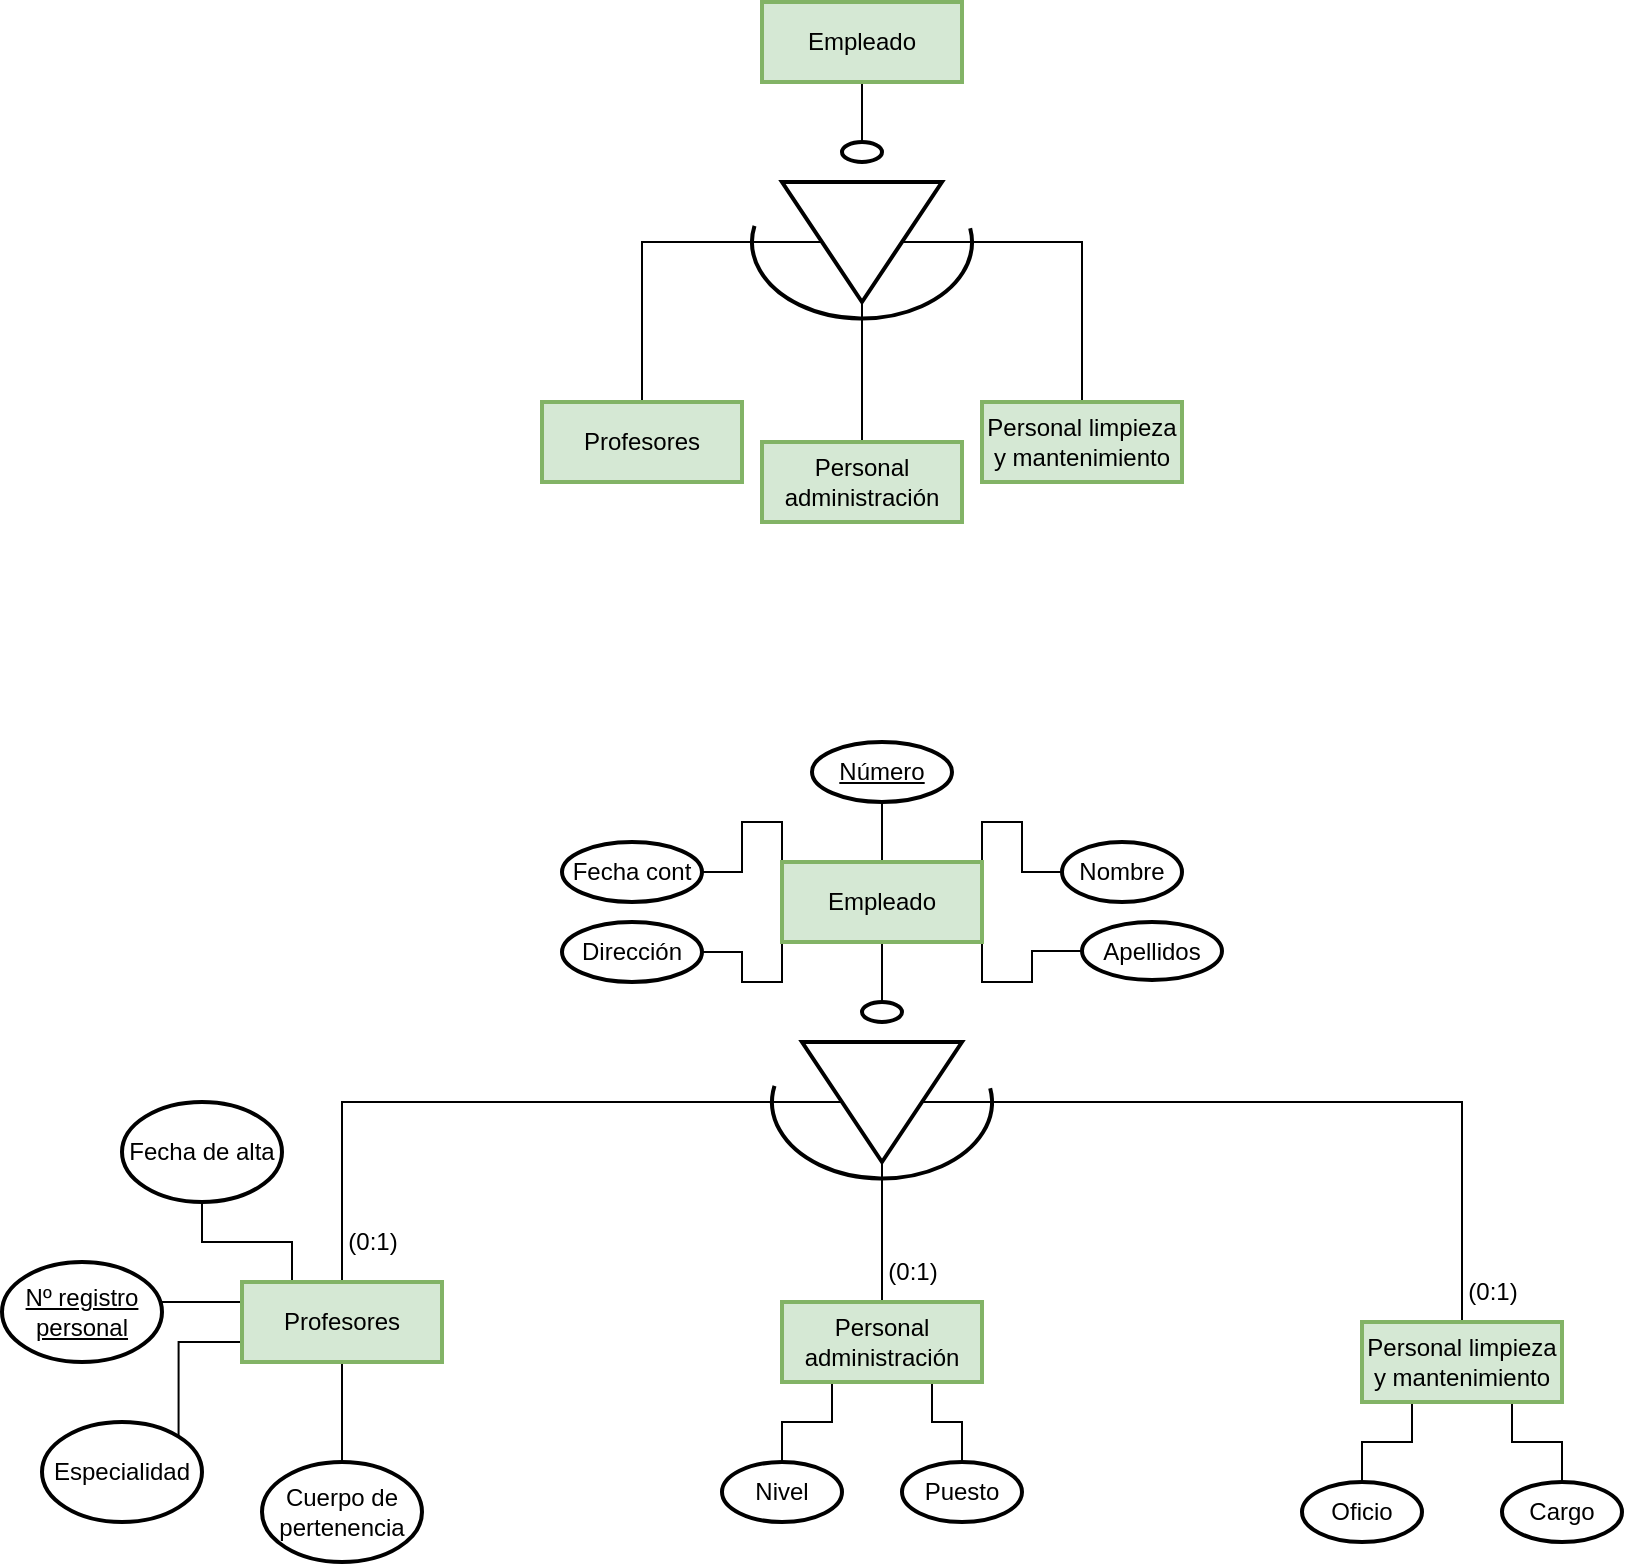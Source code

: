<mxfile version="20.5.1" type="github">
  <diagram id="DB_VBzFDfnFAqijCtEex" name="Página-1">
    <mxGraphModel dx="4264" dy="1853" grid="1" gridSize="10" guides="1" tooltips="1" connect="1" arrows="1" fold="1" page="1" pageScale="1" pageWidth="827" pageHeight="1169" math="0" shadow="0">
      <root>
        <mxCell id="0" />
        <mxCell id="1" parent="0" />
        <mxCell id="utuvCZycuA9s32rWH07--1" value="&lt;u&gt;Nº registro personal&lt;/u&gt;" style="ellipse;whiteSpace=wrap;html=1;align=center;strokeWidth=2;" parent="1" vertex="1">
          <mxGeometry x="-390" y="1300" width="80" height="50" as="geometry" />
        </mxCell>
        <mxCell id="utuvCZycuA9s32rWH07--8" style="edgeStyle=orthogonalEdgeStyle;rounded=0;orthogonalLoop=1;jettySize=auto;html=1;exitX=0.5;exitY=1;exitDx=0;exitDy=0;endArrow=none;endFill=0;startArrow=none;" parent="1" source="utuvCZycuA9s32rWH07--16" edge="1">
          <mxGeometry relative="1" as="geometry">
            <mxPoint x="40" y="750" as="targetPoint" />
          </mxGeometry>
        </mxCell>
        <mxCell id="utuvCZycuA9s32rWH07--18" style="edgeStyle=orthogonalEdgeStyle;rounded=0;orthogonalLoop=1;jettySize=auto;html=1;exitX=0.5;exitY=1;exitDx=0;exitDy=0;entryX=0.5;entryY=0;entryDx=0;entryDy=0;endArrow=none;endFill=0;" parent="1" source="utuvCZycuA9s32rWH07--3" target="utuvCZycuA9s32rWH07--16" edge="1">
          <mxGeometry relative="1" as="geometry" />
        </mxCell>
        <mxCell id="utuvCZycuA9s32rWH07--3" value="Empleado" style="whiteSpace=wrap;html=1;align=center;fillColor=#d5e8d4;strokeColor=#82b366;strokeWidth=2;" parent="1" vertex="1">
          <mxGeometry x="-10" y="670" width="100" height="40" as="geometry" />
        </mxCell>
        <mxCell id="utuvCZycuA9s32rWH07--13" style="edgeStyle=orthogonalEdgeStyle;rounded=0;orthogonalLoop=1;jettySize=auto;html=1;exitX=0.5;exitY=1;exitDx=0;exitDy=0;endArrow=none;endFill=0;" parent="1" source="utuvCZycuA9s32rWH07--7" target="utuvCZycuA9s32rWH07--9" edge="1">
          <mxGeometry relative="1" as="geometry" />
        </mxCell>
        <mxCell id="utuvCZycuA9s32rWH07--14" style="edgeStyle=orthogonalEdgeStyle;rounded=0;orthogonalLoop=1;jettySize=auto;html=1;exitX=0.5;exitY=0;exitDx=0;exitDy=0;endArrow=none;endFill=0;" parent="1" source="utuvCZycuA9s32rWH07--7" target="utuvCZycuA9s32rWH07--11" edge="1">
          <mxGeometry relative="1" as="geometry" />
        </mxCell>
        <mxCell id="utuvCZycuA9s32rWH07--15" style="edgeStyle=orthogonalEdgeStyle;rounded=0;orthogonalLoop=1;jettySize=auto;html=1;exitX=1;exitY=0.5;exitDx=0;exitDy=0;entryX=0.5;entryY=0;entryDx=0;entryDy=0;endArrow=none;endFill=0;" parent="1" source="utuvCZycuA9s32rWH07--7" target="utuvCZycuA9s32rWH07--10" edge="1">
          <mxGeometry relative="1" as="geometry" />
        </mxCell>
        <mxCell id="utuvCZycuA9s32rWH07--7" value="" style="triangle;whiteSpace=wrap;html=1;strokeWidth=2;rotation=90;" parent="1" vertex="1">
          <mxGeometry x="10" y="750" width="60" height="80" as="geometry" />
        </mxCell>
        <mxCell id="utuvCZycuA9s32rWH07--9" value="Profesores" style="whiteSpace=wrap;html=1;align=center;fillColor=#d5e8d4;strokeColor=#82b366;strokeWidth=2;" parent="1" vertex="1">
          <mxGeometry x="-120" y="870" width="100" height="40" as="geometry" />
        </mxCell>
        <mxCell id="utuvCZycuA9s32rWH07--10" value="Personal administración" style="whiteSpace=wrap;html=1;align=center;fillColor=#d5e8d4;strokeColor=#82b366;strokeWidth=2;" parent="1" vertex="1">
          <mxGeometry x="-10" y="890" width="100" height="40" as="geometry" />
        </mxCell>
        <mxCell id="utuvCZycuA9s32rWH07--11" value="Personal limpieza y mantenimiento" style="whiteSpace=wrap;html=1;align=center;fillColor=#d5e8d4;strokeColor=#82b366;strokeWidth=2;" parent="1" vertex="1">
          <mxGeometry x="100" y="870" width="100" height="40" as="geometry" />
        </mxCell>
        <mxCell id="utuvCZycuA9s32rWH07--16" value="" style="ellipse;whiteSpace=wrap;html=1;strokeWidth=2;" parent="1" vertex="1">
          <mxGeometry x="30" y="740" width="20" height="10" as="geometry" />
        </mxCell>
        <mxCell id="utuvCZycuA9s32rWH07--19" value="" style="verticalLabelPosition=bottom;verticalAlign=top;html=1;shape=mxgraph.basic.arc;startAngle=0.471;endAngle=0.034;strokeWidth=2;rotation=-90;" parent="1" vertex="1">
          <mxGeometry x="1.78" y="735" width="76.44" height="110" as="geometry" />
        </mxCell>
        <mxCell id="utuvCZycuA9s32rWH07--21" style="edgeStyle=orthogonalEdgeStyle;rounded=0;orthogonalLoop=1;jettySize=auto;html=1;exitX=0.5;exitY=1;exitDx=0;exitDy=0;endArrow=none;endFill=0;startArrow=none;" parent="1" source="utuvCZycuA9s32rWH07--31" edge="1">
          <mxGeometry relative="1" as="geometry">
            <mxPoint x="50" y="1180" as="targetPoint" />
          </mxGeometry>
        </mxCell>
        <mxCell id="utuvCZycuA9s32rWH07--22" style="edgeStyle=orthogonalEdgeStyle;rounded=0;orthogonalLoop=1;jettySize=auto;html=1;exitX=0.5;exitY=1;exitDx=0;exitDy=0;entryX=0.5;entryY=0;entryDx=0;entryDy=0;endArrow=none;endFill=0;" parent="1" source="utuvCZycuA9s32rWH07--23" target="utuvCZycuA9s32rWH07--31" edge="1">
          <mxGeometry relative="1" as="geometry" />
        </mxCell>
        <mxCell id="xTxeL4qPA23IkNbh6xtM-16" style="edgeStyle=orthogonalEdgeStyle;rounded=0;orthogonalLoop=1;jettySize=auto;html=1;exitX=0;exitY=1;exitDx=0;exitDy=0;entryX=1;entryY=0.5;entryDx=0;entryDy=0;endArrow=none;endFill=0;" edge="1" parent="1" source="utuvCZycuA9s32rWH07--23" target="xTxeL4qPA23IkNbh6xtM-13">
          <mxGeometry relative="1" as="geometry" />
        </mxCell>
        <mxCell id="xTxeL4qPA23IkNbh6xtM-17" style="edgeStyle=orthogonalEdgeStyle;rounded=0;orthogonalLoop=1;jettySize=auto;html=1;exitX=0;exitY=0;exitDx=0;exitDy=0;entryX=1;entryY=0.5;entryDx=0;entryDy=0;endArrow=none;endFill=0;" edge="1" parent="1" source="utuvCZycuA9s32rWH07--23" target="xTxeL4qPA23IkNbh6xtM-12">
          <mxGeometry relative="1" as="geometry" />
        </mxCell>
        <mxCell id="xTxeL4qPA23IkNbh6xtM-18" style="edgeStyle=orthogonalEdgeStyle;rounded=0;orthogonalLoop=1;jettySize=auto;html=1;exitX=1;exitY=0;exitDx=0;exitDy=0;entryX=0;entryY=0.5;entryDx=0;entryDy=0;endArrow=none;endFill=0;" edge="1" parent="1" source="utuvCZycuA9s32rWH07--23" target="xTxeL4qPA23IkNbh6xtM-14">
          <mxGeometry relative="1" as="geometry" />
        </mxCell>
        <mxCell id="xTxeL4qPA23IkNbh6xtM-19" style="edgeStyle=orthogonalEdgeStyle;rounded=0;orthogonalLoop=1;jettySize=auto;html=1;exitX=1;exitY=1;exitDx=0;exitDy=0;entryX=0;entryY=0.5;entryDx=0;entryDy=0;endArrow=none;endFill=0;" edge="1" parent="1" source="utuvCZycuA9s32rWH07--23" target="xTxeL4qPA23IkNbh6xtM-15">
          <mxGeometry relative="1" as="geometry" />
        </mxCell>
        <mxCell id="xTxeL4qPA23IkNbh6xtM-20" style="edgeStyle=orthogonalEdgeStyle;rounded=0;orthogonalLoop=1;jettySize=auto;html=1;exitX=0.5;exitY=0;exitDx=0;exitDy=0;entryX=0.5;entryY=1;entryDx=0;entryDy=0;endArrow=none;endFill=0;" edge="1" parent="1" source="utuvCZycuA9s32rWH07--23" target="xTxeL4qPA23IkNbh6xtM-11">
          <mxGeometry relative="1" as="geometry" />
        </mxCell>
        <mxCell id="utuvCZycuA9s32rWH07--23" value="Empleado" style="whiteSpace=wrap;html=1;align=center;fillColor=#d5e8d4;strokeColor=#82b366;strokeWidth=2;" parent="1" vertex="1">
          <mxGeometry y="1100" width="100" height="40" as="geometry" />
        </mxCell>
        <mxCell id="utuvCZycuA9s32rWH07--24" style="edgeStyle=orthogonalEdgeStyle;rounded=0;orthogonalLoop=1;jettySize=auto;html=1;exitX=0.5;exitY=1;exitDx=0;exitDy=0;endArrow=none;endFill=0;" parent="1" source="utuvCZycuA9s32rWH07--27" target="utuvCZycuA9s32rWH07--28" edge="1">
          <mxGeometry relative="1" as="geometry" />
        </mxCell>
        <mxCell id="utuvCZycuA9s32rWH07--25" style="edgeStyle=orthogonalEdgeStyle;rounded=0;orthogonalLoop=1;jettySize=auto;html=1;exitX=0.5;exitY=0;exitDx=0;exitDy=0;endArrow=none;endFill=0;" parent="1" source="utuvCZycuA9s32rWH07--27" target="utuvCZycuA9s32rWH07--30" edge="1">
          <mxGeometry relative="1" as="geometry" />
        </mxCell>
        <mxCell id="utuvCZycuA9s32rWH07--26" style="edgeStyle=orthogonalEdgeStyle;rounded=0;orthogonalLoop=1;jettySize=auto;html=1;exitX=1;exitY=0.5;exitDx=0;exitDy=0;entryX=0.5;entryY=0;entryDx=0;entryDy=0;endArrow=none;endFill=0;" parent="1" source="utuvCZycuA9s32rWH07--27" target="utuvCZycuA9s32rWH07--29" edge="1">
          <mxGeometry relative="1" as="geometry" />
        </mxCell>
        <mxCell id="utuvCZycuA9s32rWH07--27" value="" style="triangle;whiteSpace=wrap;html=1;strokeWidth=2;rotation=90;" parent="1" vertex="1">
          <mxGeometry x="20" y="1180" width="60" height="80" as="geometry" />
        </mxCell>
        <mxCell id="utuvCZycuA9s32rWH07--36" style="edgeStyle=orthogonalEdgeStyle;rounded=0;orthogonalLoop=1;jettySize=auto;html=1;exitX=0.25;exitY=0;exitDx=0;exitDy=0;entryX=0.5;entryY=1;entryDx=0;entryDy=0;endArrow=none;endFill=0;" parent="1" source="utuvCZycuA9s32rWH07--28" target="utuvCZycuA9s32rWH07--35" edge="1">
          <mxGeometry relative="1" as="geometry" />
        </mxCell>
        <mxCell id="utuvCZycuA9s32rWH07--37" style="edgeStyle=orthogonalEdgeStyle;rounded=0;orthogonalLoop=1;jettySize=auto;html=1;exitX=0;exitY=0.25;exitDx=0;exitDy=0;entryX=1;entryY=0.4;entryDx=0;entryDy=0;entryPerimeter=0;endArrow=none;endFill=0;" parent="1" source="utuvCZycuA9s32rWH07--28" target="utuvCZycuA9s32rWH07--1" edge="1">
          <mxGeometry relative="1" as="geometry" />
        </mxCell>
        <mxCell id="utuvCZycuA9s32rWH07--38" style="edgeStyle=orthogonalEdgeStyle;rounded=0;orthogonalLoop=1;jettySize=auto;html=1;exitX=0;exitY=0.75;exitDx=0;exitDy=0;entryX=1;entryY=0;entryDx=0;entryDy=0;endArrow=none;endFill=0;" parent="1" source="utuvCZycuA9s32rWH07--28" target="utuvCZycuA9s32rWH07--33" edge="1">
          <mxGeometry relative="1" as="geometry" />
        </mxCell>
        <mxCell id="utuvCZycuA9s32rWH07--39" style="edgeStyle=orthogonalEdgeStyle;rounded=0;orthogonalLoop=1;jettySize=auto;html=1;exitX=0.5;exitY=1;exitDx=0;exitDy=0;endArrow=none;endFill=0;" parent="1" source="utuvCZycuA9s32rWH07--28" target="utuvCZycuA9s32rWH07--34" edge="1">
          <mxGeometry relative="1" as="geometry" />
        </mxCell>
        <mxCell id="utuvCZycuA9s32rWH07--28" value="Profesores" style="whiteSpace=wrap;html=1;align=center;fillColor=#d5e8d4;strokeColor=#82b366;strokeWidth=2;" parent="1" vertex="1">
          <mxGeometry x="-270" y="1310" width="100" height="40" as="geometry" />
        </mxCell>
        <mxCell id="xTxeL4qPA23IkNbh6xtM-9" style="edgeStyle=orthogonalEdgeStyle;rounded=0;orthogonalLoop=1;jettySize=auto;html=1;exitX=0.75;exitY=1;exitDx=0;exitDy=0;entryX=0.5;entryY=0;entryDx=0;entryDy=0;endArrow=none;endFill=0;" edge="1" parent="1" source="utuvCZycuA9s32rWH07--29" target="xTxeL4qPA23IkNbh6xtM-3">
          <mxGeometry relative="1" as="geometry" />
        </mxCell>
        <mxCell id="xTxeL4qPA23IkNbh6xtM-10" style="edgeStyle=orthogonalEdgeStyle;rounded=0;orthogonalLoop=1;jettySize=auto;html=1;exitX=0.25;exitY=1;exitDx=0;exitDy=0;entryX=0.5;entryY=0;entryDx=0;entryDy=0;endArrow=none;endFill=0;" edge="1" parent="1" source="utuvCZycuA9s32rWH07--29" target="xTxeL4qPA23IkNbh6xtM-1">
          <mxGeometry relative="1" as="geometry" />
        </mxCell>
        <mxCell id="utuvCZycuA9s32rWH07--29" value="Personal administración" style="whiteSpace=wrap;html=1;align=center;fillColor=#d5e8d4;strokeColor=#82b366;strokeWidth=2;" parent="1" vertex="1">
          <mxGeometry y="1320" width="100" height="40" as="geometry" />
        </mxCell>
        <mxCell id="xTxeL4qPA23IkNbh6xtM-5" style="edgeStyle=orthogonalEdgeStyle;rounded=0;orthogonalLoop=1;jettySize=auto;html=1;exitX=0.75;exitY=1;exitDx=0;exitDy=0;entryX=0.5;entryY=0;entryDx=0;entryDy=0;endArrow=none;endFill=0;" edge="1" parent="1" source="utuvCZycuA9s32rWH07--30" target="xTxeL4qPA23IkNbh6xtM-4">
          <mxGeometry relative="1" as="geometry" />
        </mxCell>
        <mxCell id="xTxeL4qPA23IkNbh6xtM-6" style="edgeStyle=orthogonalEdgeStyle;rounded=0;orthogonalLoop=1;jettySize=auto;html=1;exitX=0.25;exitY=1;exitDx=0;exitDy=0;entryX=0.5;entryY=0;entryDx=0;entryDy=0;endArrow=none;endFill=0;" edge="1" parent="1" source="utuvCZycuA9s32rWH07--30" target="xTxeL4qPA23IkNbh6xtM-2">
          <mxGeometry relative="1" as="geometry" />
        </mxCell>
        <mxCell id="utuvCZycuA9s32rWH07--30" value="Personal limpieza y mantenimiento" style="whiteSpace=wrap;html=1;align=center;fillColor=#d5e8d4;strokeColor=#82b366;strokeWidth=2;" parent="1" vertex="1">
          <mxGeometry x="290" y="1330" width="100" height="40" as="geometry" />
        </mxCell>
        <mxCell id="utuvCZycuA9s32rWH07--31" value="" style="ellipse;whiteSpace=wrap;html=1;strokeWidth=2;" parent="1" vertex="1">
          <mxGeometry x="40" y="1170" width="20" height="10" as="geometry" />
        </mxCell>
        <mxCell id="utuvCZycuA9s32rWH07--32" value="" style="verticalLabelPosition=bottom;verticalAlign=top;html=1;shape=mxgraph.basic.arc;startAngle=0.471;endAngle=0.034;strokeWidth=2;rotation=-90;" parent="1" vertex="1">
          <mxGeometry x="11.78" y="1165" width="76.44" height="110" as="geometry" />
        </mxCell>
        <mxCell id="utuvCZycuA9s32rWH07--33" value="Especialidad" style="ellipse;whiteSpace=wrap;html=1;align=center;strokeWidth=2;" parent="1" vertex="1">
          <mxGeometry x="-370" y="1380" width="80" height="50" as="geometry" />
        </mxCell>
        <mxCell id="utuvCZycuA9s32rWH07--34" value="Cuerpo de pertenencia" style="ellipse;whiteSpace=wrap;html=1;align=center;strokeWidth=2;" parent="1" vertex="1">
          <mxGeometry x="-260" y="1400" width="80" height="50" as="geometry" />
        </mxCell>
        <mxCell id="utuvCZycuA9s32rWH07--35" value="Fecha de alta" style="ellipse;whiteSpace=wrap;html=1;align=center;strokeWidth=2;" parent="1" vertex="1">
          <mxGeometry x="-330" y="1220" width="80" height="50" as="geometry" />
        </mxCell>
        <mxCell id="utuvCZycuA9s32rWH07--40" value="(0:1)" style="text;html=1;align=center;verticalAlign=middle;resizable=0;points=[];autosize=1;strokeColor=none;fillColor=none;" parent="1" vertex="1">
          <mxGeometry x="-230" y="1275" width="50" height="30" as="geometry" />
        </mxCell>
        <mxCell id="utuvCZycuA9s32rWH07--41" value="(0:1)" style="text;html=1;align=center;verticalAlign=middle;resizable=0;points=[];autosize=1;strokeColor=none;fillColor=none;" parent="1" vertex="1">
          <mxGeometry x="40" y="1290" width="50" height="30" as="geometry" />
        </mxCell>
        <mxCell id="utuvCZycuA9s32rWH07--42" value="(0:1)" style="text;html=1;align=center;verticalAlign=middle;resizable=0;points=[];autosize=1;strokeColor=none;fillColor=none;" parent="1" vertex="1">
          <mxGeometry x="330" y="1300" width="50" height="30" as="geometry" />
        </mxCell>
        <mxCell id="xTxeL4qPA23IkNbh6xtM-1" value="Nivel" style="ellipse;whiteSpace=wrap;html=1;align=center;strokeWidth=2;" vertex="1" parent="1">
          <mxGeometry x="-30" y="1400" width="60" height="30" as="geometry" />
        </mxCell>
        <mxCell id="xTxeL4qPA23IkNbh6xtM-2" value="Oficio" style="ellipse;whiteSpace=wrap;html=1;align=center;strokeWidth=2;" vertex="1" parent="1">
          <mxGeometry x="260" y="1410" width="60" height="30" as="geometry" />
        </mxCell>
        <mxCell id="xTxeL4qPA23IkNbh6xtM-3" value="Puesto" style="ellipse;whiteSpace=wrap;html=1;align=center;strokeWidth=2;" vertex="1" parent="1">
          <mxGeometry x="60" y="1400" width="60" height="30" as="geometry" />
        </mxCell>
        <mxCell id="xTxeL4qPA23IkNbh6xtM-4" value="Cargo" style="ellipse;whiteSpace=wrap;html=1;align=center;strokeWidth=2;" vertex="1" parent="1">
          <mxGeometry x="360" y="1410" width="60" height="30" as="geometry" />
        </mxCell>
        <mxCell id="xTxeL4qPA23IkNbh6xtM-11" value="Número" style="ellipse;whiteSpace=wrap;html=1;align=center;strokeWidth=2;fontStyle=4" vertex="1" parent="1">
          <mxGeometry x="15" y="1040" width="70" height="30" as="geometry" />
        </mxCell>
        <mxCell id="xTxeL4qPA23IkNbh6xtM-12" value="Fecha cont" style="ellipse;whiteSpace=wrap;html=1;align=center;strokeWidth=2;" vertex="1" parent="1">
          <mxGeometry x="-110" y="1090" width="70" height="30" as="geometry" />
        </mxCell>
        <mxCell id="xTxeL4qPA23IkNbh6xtM-13" value="Dirección" style="ellipse;whiteSpace=wrap;html=1;align=center;strokeWidth=2;" vertex="1" parent="1">
          <mxGeometry x="-110" y="1130" width="70" height="30" as="geometry" />
        </mxCell>
        <mxCell id="xTxeL4qPA23IkNbh6xtM-14" value="Nombre" style="ellipse;whiteSpace=wrap;html=1;align=center;strokeWidth=2;" vertex="1" parent="1">
          <mxGeometry x="140" y="1090" width="60" height="30" as="geometry" />
        </mxCell>
        <mxCell id="xTxeL4qPA23IkNbh6xtM-15" value="Apellidos" style="ellipse;whiteSpace=wrap;html=1;align=center;strokeWidth=2;" vertex="1" parent="1">
          <mxGeometry x="150" y="1130" width="70" height="29" as="geometry" />
        </mxCell>
      </root>
    </mxGraphModel>
  </diagram>
</mxfile>
